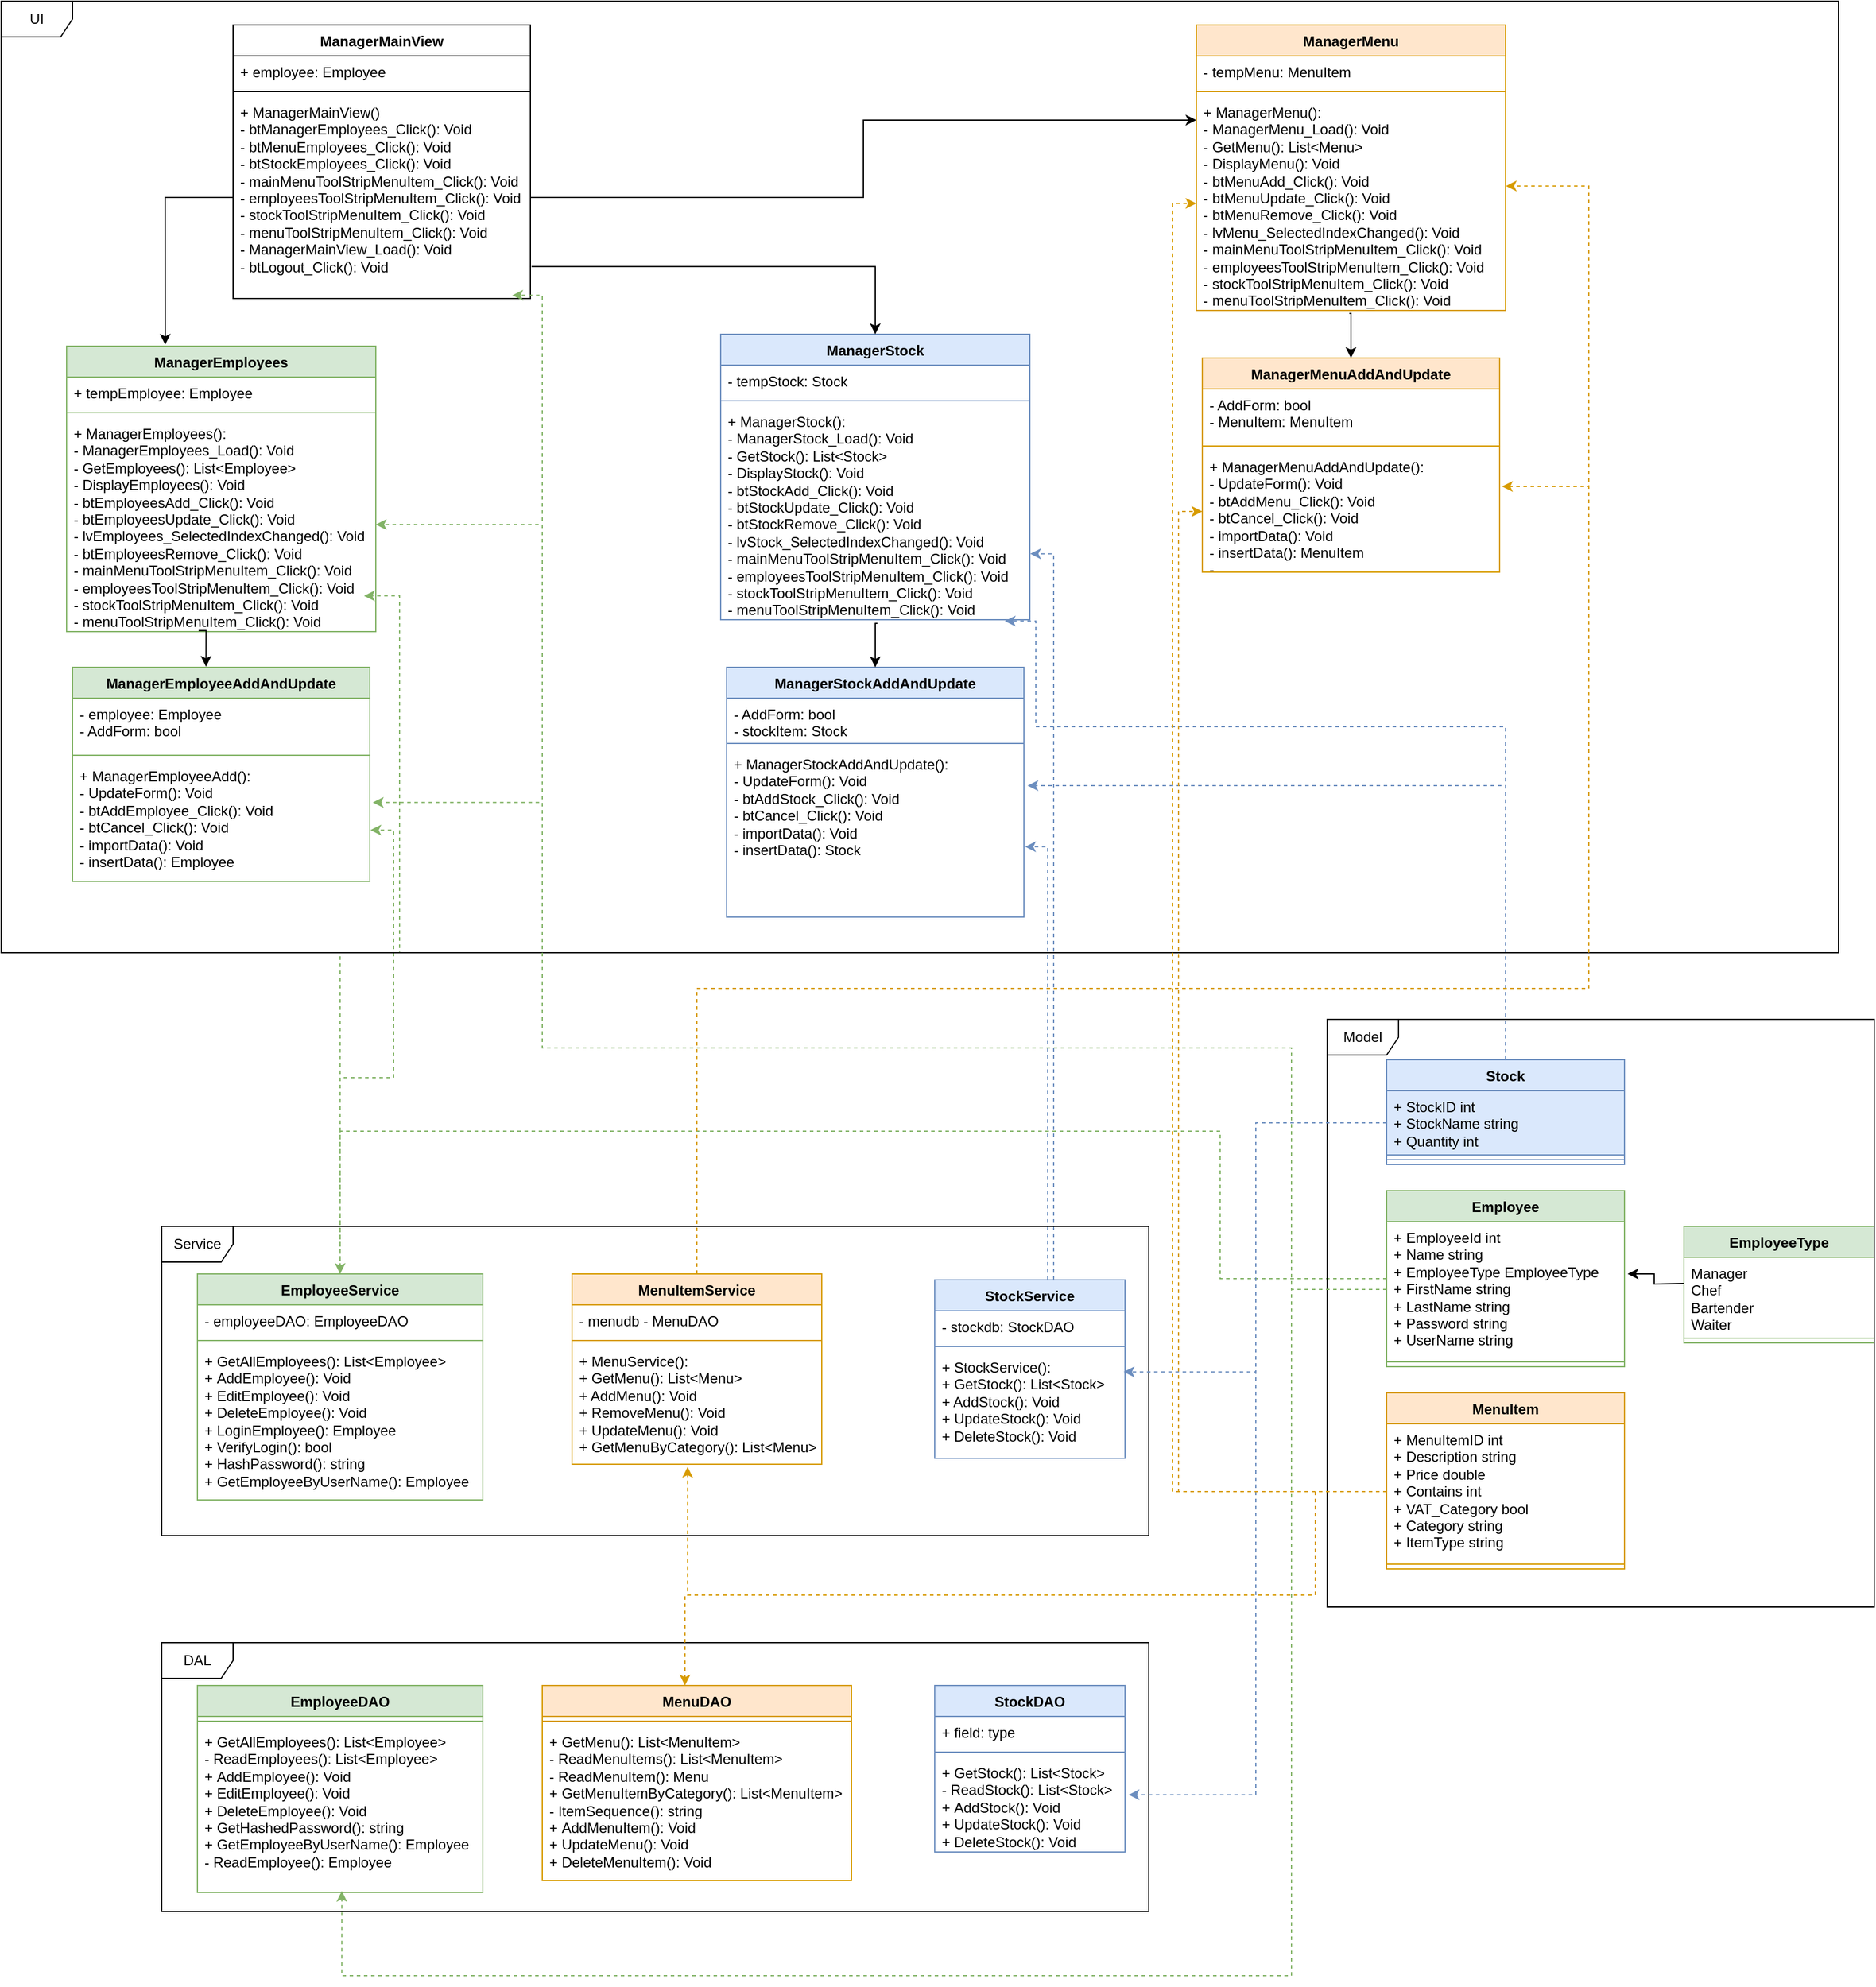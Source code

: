 <mxfile version="21.3.7" type="github">
  <diagram id="C5RBs43oDa-KdzZeNtuy" name="Page-1">
    <mxGraphModel dx="2103" dy="1146" grid="1" gridSize="10" guides="1" tooltips="1" connect="1" arrows="1" fold="1" page="1" pageScale="1" pageWidth="1600" pageHeight="900" math="0" shadow="0">
      <root>
        <object label="" dwdwdw="" id="WIyWlLk6GJQsqaUBKTNV-0">
          <mxCell />
        </object>
        <mxCell id="WIyWlLk6GJQsqaUBKTNV-1" parent="WIyWlLk6GJQsqaUBKTNV-0" />
        <mxCell id="4XZCbeirlcauUQBpOgNi-90" style="edgeStyle=orthogonalEdgeStyle;rounded=0;orthogonalLoop=1;jettySize=auto;html=1;entryX=0.5;entryY=0;entryDx=0;entryDy=0;fillColor=#d5e8d4;strokeColor=#82b366;dashed=1;" edge="1" parent="WIyWlLk6GJQsqaUBKTNV-1" source="4XZCbeirlcauUQBpOgNi-0" target="4XZCbeirlcauUQBpOgNi-49">
          <mxGeometry relative="1" as="geometry">
            <Array as="points">
              <mxPoint x="1050" y="1084" />
              <mxPoint x="1050" y="960" />
              <mxPoint x="310" y="960" />
            </Array>
          </mxGeometry>
        </mxCell>
        <mxCell id="4XZCbeirlcauUQBpOgNi-0" value="Employee" style="swimlane;fontStyle=1;align=center;verticalAlign=top;childLayout=stackLayout;horizontal=1;startSize=26;horizontalStack=0;resizeParent=1;resizeParentMax=0;resizeLast=0;collapsible=1;marginBottom=0;whiteSpace=wrap;html=1;fillColor=#d5e8d4;strokeColor=#82b366;" vertex="1" parent="WIyWlLk6GJQsqaUBKTNV-1">
          <mxGeometry x="1190" y="1010" width="200" height="148" as="geometry" />
        </mxCell>
        <mxCell id="4XZCbeirlcauUQBpOgNi-1" value="+ EmployeeId int&lt;br&gt;+ Name string&amp;nbsp;&lt;br&gt;+ EmployeeType EmployeeType&lt;br&gt;+ FirstName string&lt;br&gt;+ LastName string&amp;nbsp;&lt;br&gt;+ Password string&amp;nbsp;&lt;br&gt;+ UserName string" style="text;strokeColor=none;fillColor=none;align=left;verticalAlign=top;spacingLeft=4;spacingRight=4;overflow=hidden;rotatable=0;points=[[0,0.5],[1,0.5]];portConstraint=eastwest;whiteSpace=wrap;html=1;" vertex="1" parent="4XZCbeirlcauUQBpOgNi-0">
          <mxGeometry y="26" width="200" height="114" as="geometry" />
        </mxCell>
        <mxCell id="4XZCbeirlcauUQBpOgNi-2" value="" style="line;strokeWidth=1;fillColor=none;align=left;verticalAlign=middle;spacingTop=-1;spacingLeft=3;spacingRight=3;rotatable=0;labelPosition=right;points=[];portConstraint=eastwest;strokeColor=inherit;" vertex="1" parent="4XZCbeirlcauUQBpOgNi-0">
          <mxGeometry y="140" width="200" height="8" as="geometry" />
        </mxCell>
        <mxCell id="4XZCbeirlcauUQBpOgNi-4" value="EmployeeType" style="swimlane;fontStyle=1;align=center;verticalAlign=top;childLayout=stackLayout;horizontal=1;startSize=26;horizontalStack=0;resizeParent=1;resizeParentMax=0;resizeLast=0;collapsible=1;marginBottom=0;whiteSpace=wrap;html=1;fillColor=#d5e8d4;strokeColor=#82b366;" vertex="1" parent="WIyWlLk6GJQsqaUBKTNV-1">
          <mxGeometry x="1440" y="1040" width="160" height="98" as="geometry" />
        </mxCell>
        <mxCell id="4XZCbeirlcauUQBpOgNi-5" value="Manager&lt;br&gt;Chef&lt;br&gt;Bartender&lt;br&gt;Waiter" style="text;strokeColor=none;fillColor=none;align=left;verticalAlign=top;spacingLeft=4;spacingRight=4;overflow=hidden;rotatable=0;points=[[0,0.5],[1,0.5]];portConstraint=eastwest;whiteSpace=wrap;html=1;" vertex="1" parent="4XZCbeirlcauUQBpOgNi-4">
          <mxGeometry y="26" width="160" height="64" as="geometry" />
        </mxCell>
        <mxCell id="4XZCbeirlcauUQBpOgNi-6" value="" style="line;strokeWidth=1;fillColor=none;align=left;verticalAlign=middle;spacingTop=-1;spacingLeft=3;spacingRight=3;rotatable=0;labelPosition=right;points=[];portConstraint=eastwest;strokeColor=inherit;" vertex="1" parent="4XZCbeirlcauUQBpOgNi-4">
          <mxGeometry y="90" width="160" height="8" as="geometry" />
        </mxCell>
        <mxCell id="4XZCbeirlcauUQBpOgNi-8" style="edgeStyle=orthogonalEdgeStyle;rounded=0;orthogonalLoop=1;jettySize=auto;html=1;exitX=0;exitY=0.5;exitDx=0;exitDy=0;entryX=1.013;entryY=0.386;entryDx=0;entryDy=0;entryPerimeter=0;" edge="1" parent="WIyWlLk6GJQsqaUBKTNV-1" target="4XZCbeirlcauUQBpOgNi-1">
          <mxGeometry relative="1" as="geometry">
            <mxPoint x="1440" y="1088" as="sourcePoint" />
          </mxGeometry>
        </mxCell>
        <mxCell id="4XZCbeirlcauUQBpOgNi-13" value="MenuItem" style="swimlane;fontStyle=1;align=center;verticalAlign=top;childLayout=stackLayout;horizontal=1;startSize=26;horizontalStack=0;resizeParent=1;resizeParentMax=0;resizeLast=0;collapsible=1;marginBottom=0;whiteSpace=wrap;html=1;fillColor=#ffe6cc;strokeColor=#d79b00;" vertex="1" parent="WIyWlLk6GJQsqaUBKTNV-1">
          <mxGeometry x="1190" y="1180" width="200" height="148" as="geometry" />
        </mxCell>
        <mxCell id="4XZCbeirlcauUQBpOgNi-14" value="+ MenuItemID int&lt;br&gt;+ Description string&amp;nbsp;&lt;br&gt;+ Price double&lt;br&gt;+ Contains int&amp;nbsp;&lt;br&gt;+ VAT_Category bool&lt;br&gt;+ Category string&amp;nbsp;&lt;br&gt;+ ItemType string" style="text;strokeColor=none;fillColor=none;align=left;verticalAlign=top;spacingLeft=4;spacingRight=4;overflow=hidden;rotatable=0;points=[[0,0.5],[1,0.5]];portConstraint=eastwest;whiteSpace=wrap;html=1;" vertex="1" parent="4XZCbeirlcauUQBpOgNi-13">
          <mxGeometry y="26" width="200" height="114" as="geometry" />
        </mxCell>
        <mxCell id="4XZCbeirlcauUQBpOgNi-15" value="" style="line;strokeWidth=1;fillColor=none;align=left;verticalAlign=middle;spacingTop=-1;spacingLeft=3;spacingRight=3;rotatable=0;labelPosition=right;points=[];portConstraint=eastwest;strokeColor=inherit;" vertex="1" parent="4XZCbeirlcauUQBpOgNi-13">
          <mxGeometry y="140" width="200" height="8" as="geometry" />
        </mxCell>
        <mxCell id="4XZCbeirlcauUQBpOgNi-100" style="edgeStyle=orthogonalEdgeStyle;rounded=0;orthogonalLoop=1;jettySize=auto;html=1;entryX=1.012;entryY=0.222;entryDx=0;entryDy=0;entryPerimeter=0;dashed=1;fillColor=#dae8fc;strokeColor=#6c8ebf;" edge="1" parent="WIyWlLk6GJQsqaUBKTNV-1" source="4XZCbeirlcauUQBpOgNi-17" target="4XZCbeirlcauUQBpOgNi-48">
          <mxGeometry relative="1" as="geometry" />
        </mxCell>
        <mxCell id="4XZCbeirlcauUQBpOgNi-101" style="edgeStyle=orthogonalEdgeStyle;rounded=0;orthogonalLoop=1;jettySize=auto;html=1;exitX=0.5;exitY=0;exitDx=0;exitDy=0;entryX=0.919;entryY=1.006;entryDx=0;entryDy=0;entryPerimeter=0;dashed=1;fillColor=#dae8fc;strokeColor=#6c8ebf;" edge="1" parent="WIyWlLk6GJQsqaUBKTNV-1" source="4XZCbeirlcauUQBpOgNi-17" target="4XZCbeirlcauUQBpOgNi-44">
          <mxGeometry relative="1" as="geometry">
            <Array as="points">
              <mxPoint x="1290" y="620" />
              <mxPoint x="895" y="620" />
              <mxPoint x="895" y="531" />
            </Array>
          </mxGeometry>
        </mxCell>
        <mxCell id="4XZCbeirlcauUQBpOgNi-17" value="Stock" style="swimlane;fontStyle=1;align=center;verticalAlign=top;childLayout=stackLayout;horizontal=1;startSize=26;horizontalStack=0;resizeParent=1;resizeParentMax=0;resizeLast=0;collapsible=1;marginBottom=0;whiteSpace=wrap;html=1;fillColor=#dae8fc;strokeColor=#6c8ebf;" vertex="1" parent="WIyWlLk6GJQsqaUBKTNV-1">
          <mxGeometry x="1190" y="900" width="200" height="88" as="geometry" />
        </mxCell>
        <mxCell id="4XZCbeirlcauUQBpOgNi-18" value="+ StockID int&lt;br&gt;+ StockName string&amp;nbsp;&lt;br&gt;+ Quantity int" style="text;strokeColor=#6c8ebf;fillColor=#dae8fc;align=left;verticalAlign=top;spacingLeft=4;spacingRight=4;overflow=hidden;rotatable=0;points=[[0,0.5],[1,0.5]];portConstraint=eastwest;whiteSpace=wrap;html=1;" vertex="1" parent="4XZCbeirlcauUQBpOgNi-17">
          <mxGeometry y="26" width="200" height="54" as="geometry" />
        </mxCell>
        <mxCell id="4XZCbeirlcauUQBpOgNi-19" value="" style="line;strokeWidth=1;fillColor=none;align=left;verticalAlign=middle;spacingTop=-1;spacingLeft=3;spacingRight=3;rotatable=0;labelPosition=right;points=[];portConstraint=eastwest;strokeColor=inherit;" vertex="1" parent="4XZCbeirlcauUQBpOgNi-17">
          <mxGeometry y="80" width="200" height="8" as="geometry" />
        </mxCell>
        <mxCell id="4XZCbeirlcauUQBpOgNi-94" style="edgeStyle=orthogonalEdgeStyle;rounded=0;orthogonalLoop=1;jettySize=auto;html=1;entryX=0.319;entryY=-0.005;entryDx=0;entryDy=0;entryPerimeter=0;exitX=0;exitY=0.5;exitDx=0;exitDy=0;" edge="1" parent="WIyWlLk6GJQsqaUBKTNV-1" source="4XZCbeirlcauUQBpOgNi-24" target="4XZCbeirlcauUQBpOgNi-25">
          <mxGeometry relative="1" as="geometry" />
        </mxCell>
        <mxCell id="4XZCbeirlcauUQBpOgNi-21" value="ManagerMainView" style="swimlane;fontStyle=1;align=center;verticalAlign=top;childLayout=stackLayout;horizontal=1;startSize=26;horizontalStack=0;resizeParent=1;resizeParentMax=0;resizeLast=0;collapsible=1;marginBottom=0;whiteSpace=wrap;html=1;" vertex="1" parent="WIyWlLk6GJQsqaUBKTNV-1">
          <mxGeometry x="220" y="30" width="250" height="230" as="geometry" />
        </mxCell>
        <mxCell id="4XZCbeirlcauUQBpOgNi-22" value="+ employee: Employee" style="text;strokeColor=none;fillColor=none;align=left;verticalAlign=top;spacingLeft=4;spacingRight=4;overflow=hidden;rotatable=0;points=[[0,0.5],[1,0.5]];portConstraint=eastwest;whiteSpace=wrap;html=1;" vertex="1" parent="4XZCbeirlcauUQBpOgNi-21">
          <mxGeometry y="26" width="250" height="26" as="geometry" />
        </mxCell>
        <mxCell id="4XZCbeirlcauUQBpOgNi-23" value="" style="line;strokeWidth=1;fillColor=none;align=left;verticalAlign=middle;spacingTop=-1;spacingLeft=3;spacingRight=3;rotatable=0;labelPosition=right;points=[];portConstraint=eastwest;strokeColor=inherit;" vertex="1" parent="4XZCbeirlcauUQBpOgNi-21">
          <mxGeometry y="52" width="250" height="8" as="geometry" />
        </mxCell>
        <mxCell id="4XZCbeirlcauUQBpOgNi-24" value="+ ManagerMainView()&lt;br&gt;- btManagerEmployees_Click(): Void&lt;br&gt;-&amp;nbsp;btMenuEmployees_Click(): Void&lt;br&gt;-&amp;nbsp;btStockEmployees_Click(): Void&lt;br&gt;-&amp;nbsp;mainMenuToolStripMenuItem_Click(): Void&lt;br&gt;-&amp;nbsp;employeesToolStripMenuItem_Click(): Void&lt;br&gt;-&amp;nbsp;stockToolStripMenuItem_Click(): Void&lt;br&gt;-&amp;nbsp;menuToolStripMenuItem_Click(): Void&lt;br&gt;-&amp;nbsp;ManagerMainView_Load(): Void&lt;br&gt;-&amp;nbsp;btLogout_Click(): Void" style="text;strokeColor=none;fillColor=none;align=left;verticalAlign=top;spacingLeft=4;spacingRight=4;overflow=hidden;rotatable=0;points=[[0,0.5],[1,0.5]];portConstraint=eastwest;whiteSpace=wrap;html=1;" vertex="1" parent="4XZCbeirlcauUQBpOgNi-21">
          <mxGeometry y="60" width="250" height="170" as="geometry" />
        </mxCell>
        <mxCell id="4XZCbeirlcauUQBpOgNi-25" value="ManagerEmployees" style="swimlane;fontStyle=1;align=center;verticalAlign=top;childLayout=stackLayout;horizontal=1;startSize=26;horizontalStack=0;resizeParent=1;resizeParentMax=0;resizeLast=0;collapsible=1;marginBottom=0;whiteSpace=wrap;html=1;fillColor=#d5e8d4;strokeColor=#82b366;" vertex="1" parent="WIyWlLk6GJQsqaUBKTNV-1">
          <mxGeometry x="80" y="300" width="260" height="240" as="geometry" />
        </mxCell>
        <mxCell id="4XZCbeirlcauUQBpOgNi-26" value="+ tempEmployee: Employee" style="text;strokeColor=none;fillColor=none;align=left;verticalAlign=top;spacingLeft=4;spacingRight=4;overflow=hidden;rotatable=0;points=[[0,0.5],[1,0.5]];portConstraint=eastwest;whiteSpace=wrap;html=1;" vertex="1" parent="4XZCbeirlcauUQBpOgNi-25">
          <mxGeometry y="26" width="260" height="26" as="geometry" />
        </mxCell>
        <mxCell id="4XZCbeirlcauUQBpOgNi-27" value="" style="line;strokeWidth=1;fillColor=none;align=left;verticalAlign=middle;spacingTop=-1;spacingLeft=3;spacingRight=3;rotatable=0;labelPosition=right;points=[];portConstraint=eastwest;strokeColor=inherit;" vertex="1" parent="4XZCbeirlcauUQBpOgNi-25">
          <mxGeometry y="52" width="260" height="8" as="geometry" />
        </mxCell>
        <mxCell id="4XZCbeirlcauUQBpOgNi-28" value="+ ManagerEmployees():&lt;br&gt;-&amp;nbsp;ManagerEmployees_Load(): Void&lt;br&gt;-&amp;nbsp;GetEmployees(): List&amp;lt;Employee&amp;gt;&lt;br&gt;-&amp;nbsp;DisplayEmployees(): Void&lt;br&gt;-&amp;nbsp;btEmployeesAdd_Click(): Void&lt;br&gt;-&amp;nbsp;btEmployeesUpdate_Click(): Void&lt;br&gt;-&amp;nbsp;lvEmployees_SelectedIndexChanged(): Void&lt;br&gt;-&amp;nbsp;btEmployeesRemove_Click(): Void&lt;br&gt;-&amp;nbsp;mainMenuToolStripMenuItem_Click(): Void&lt;br&gt;-&amp;nbsp;employeesToolStripMenuItem_Click(): Void&lt;br&gt;-&amp;nbsp;stockToolStripMenuItem_Click(): Void&lt;br&gt;-&amp;nbsp;menuToolStripMenuItem_Click(): Void" style="text;strokeColor=none;fillColor=none;align=left;verticalAlign=top;spacingLeft=4;spacingRight=4;overflow=hidden;rotatable=0;points=[[0,0.5],[1,0.5]];portConstraint=eastwest;whiteSpace=wrap;html=1;" vertex="1" parent="4XZCbeirlcauUQBpOgNi-25">
          <mxGeometry y="60" width="260" height="180" as="geometry" />
        </mxCell>
        <mxCell id="4XZCbeirlcauUQBpOgNi-29" value="ManagerEmployeeAddAndUpdate" style="swimlane;fontStyle=1;align=center;verticalAlign=top;childLayout=stackLayout;horizontal=1;startSize=26;horizontalStack=0;resizeParent=1;resizeParentMax=0;resizeLast=0;collapsible=1;marginBottom=0;whiteSpace=wrap;html=1;fillColor=#d5e8d4;strokeColor=#82b366;" vertex="1" parent="WIyWlLk6GJQsqaUBKTNV-1">
          <mxGeometry x="85" y="570" width="250" height="180" as="geometry" />
        </mxCell>
        <mxCell id="4XZCbeirlcauUQBpOgNi-30" value="- employee: Employee&lt;br&gt;- AddForm: bool" style="text;strokeColor=none;fillColor=none;align=left;verticalAlign=top;spacingLeft=4;spacingRight=4;overflow=hidden;rotatable=0;points=[[0,0.5],[1,0.5]];portConstraint=eastwest;whiteSpace=wrap;html=1;" vertex="1" parent="4XZCbeirlcauUQBpOgNi-29">
          <mxGeometry y="26" width="250" height="44" as="geometry" />
        </mxCell>
        <mxCell id="4XZCbeirlcauUQBpOgNi-31" value="" style="line;strokeWidth=1;fillColor=none;align=left;verticalAlign=middle;spacingTop=-1;spacingLeft=3;spacingRight=3;rotatable=0;labelPosition=right;points=[];portConstraint=eastwest;strokeColor=inherit;" vertex="1" parent="4XZCbeirlcauUQBpOgNi-29">
          <mxGeometry y="70" width="250" height="8" as="geometry" />
        </mxCell>
        <mxCell id="4XZCbeirlcauUQBpOgNi-32" value="+&amp;nbsp;ManagerEmployeeAdd():&lt;br&gt;-&amp;nbsp;UpdateForm(): Void&lt;br&gt;-&amp;nbsp;btAddEmployee_Click(): Void&lt;br&gt;-&amp;nbsp;btCancel_Click(): Void&lt;br&gt;-&amp;nbsp;importData(): Void&lt;br&gt;-&amp;nbsp;insertData(): Employee&lt;br&gt;" style="text;strokeColor=none;fillColor=none;align=left;verticalAlign=top;spacingLeft=4;spacingRight=4;overflow=hidden;rotatable=0;points=[[0,0.5],[1,0.5]];portConstraint=eastwest;whiteSpace=wrap;html=1;" vertex="1" parent="4XZCbeirlcauUQBpOgNi-29">
          <mxGeometry y="78" width="250" height="102" as="geometry" />
        </mxCell>
        <mxCell id="4XZCbeirlcauUQBpOgNi-33" value="ManagerMenu" style="swimlane;fontStyle=1;align=center;verticalAlign=top;childLayout=stackLayout;horizontal=1;startSize=26;horizontalStack=0;resizeParent=1;resizeParentMax=0;resizeLast=0;collapsible=1;marginBottom=0;whiteSpace=wrap;html=1;fillColor=#ffe6cc;strokeColor=#d79b00;" vertex="1" parent="WIyWlLk6GJQsqaUBKTNV-1">
          <mxGeometry x="1030" y="30" width="260" height="240" as="geometry" />
        </mxCell>
        <mxCell id="4XZCbeirlcauUQBpOgNi-34" value="- tempMenu: MenuItem" style="text;strokeColor=none;fillColor=none;align=left;verticalAlign=top;spacingLeft=4;spacingRight=4;overflow=hidden;rotatable=0;points=[[0,0.5],[1,0.5]];portConstraint=eastwest;whiteSpace=wrap;html=1;" vertex="1" parent="4XZCbeirlcauUQBpOgNi-33">
          <mxGeometry y="26" width="260" height="26" as="geometry" />
        </mxCell>
        <mxCell id="4XZCbeirlcauUQBpOgNi-35" value="" style="line;strokeWidth=1;fillColor=none;align=left;verticalAlign=middle;spacingTop=-1;spacingLeft=3;spacingRight=3;rotatable=0;labelPosition=right;points=[];portConstraint=eastwest;strokeColor=inherit;" vertex="1" parent="4XZCbeirlcauUQBpOgNi-33">
          <mxGeometry y="52" width="260" height="8" as="geometry" />
        </mxCell>
        <mxCell id="4XZCbeirlcauUQBpOgNi-36" value="+&amp;nbsp;ManagerMenu():&amp;nbsp;&lt;br&gt;-&amp;nbsp;ManagerMenu_Load(): Void&lt;br&gt;-&amp;nbsp;GetMenu(): List&amp;lt;Menu&amp;gt;&lt;br&gt;-&amp;nbsp;DisplayMenu(): Void&lt;br&gt;-&amp;nbsp;btMenuAdd_Click(): Void&lt;br&gt;-&amp;nbsp;btMenuUpdate_Click(): Void&lt;br&gt;-&amp;nbsp;btMenuRemove_Click(): Void&lt;br&gt;-&amp;nbsp;lvMenu_SelectedIndexChanged(): Void&lt;br&gt;-&amp;nbsp;mainMenuToolStripMenuItem_Click(): Void&lt;br&gt;-&amp;nbsp;employeesToolStripMenuItem_Click(): Void&lt;br&gt;-&amp;nbsp;stockToolStripMenuItem_Click(): Void&lt;br&gt;-&amp;nbsp;menuToolStripMenuItem_Click(): Void&lt;br&gt;" style="text;strokeColor=none;fillColor=none;align=left;verticalAlign=top;spacingLeft=4;spacingRight=4;overflow=hidden;rotatable=0;points=[[0,0.5],[1,0.5]];portConstraint=eastwest;whiteSpace=wrap;html=1;" vertex="1" parent="4XZCbeirlcauUQBpOgNi-33">
          <mxGeometry y="60" width="260" height="180" as="geometry" />
        </mxCell>
        <mxCell id="4XZCbeirlcauUQBpOgNi-37" value="ManagerMenuAddAndUpdate" style="swimlane;fontStyle=1;align=center;verticalAlign=top;childLayout=stackLayout;horizontal=1;startSize=26;horizontalStack=0;resizeParent=1;resizeParentMax=0;resizeLast=0;collapsible=1;marginBottom=0;whiteSpace=wrap;html=1;fillColor=#ffe6cc;strokeColor=#d79b00;" vertex="1" parent="WIyWlLk6GJQsqaUBKTNV-1">
          <mxGeometry x="1035" y="310" width="250" height="180" as="geometry" />
        </mxCell>
        <mxCell id="4XZCbeirlcauUQBpOgNi-38" value="- AddForm: bool&lt;br&gt;- MenuItem: MenuItem" style="text;strokeColor=none;fillColor=none;align=left;verticalAlign=top;spacingLeft=4;spacingRight=4;overflow=hidden;rotatable=0;points=[[0,0.5],[1,0.5]];portConstraint=eastwest;whiteSpace=wrap;html=1;" vertex="1" parent="4XZCbeirlcauUQBpOgNi-37">
          <mxGeometry y="26" width="250" height="44" as="geometry" />
        </mxCell>
        <mxCell id="4XZCbeirlcauUQBpOgNi-39" value="" style="line;strokeWidth=1;fillColor=none;align=left;verticalAlign=middle;spacingTop=-1;spacingLeft=3;spacingRight=3;rotatable=0;labelPosition=right;points=[];portConstraint=eastwest;strokeColor=inherit;" vertex="1" parent="4XZCbeirlcauUQBpOgNi-37">
          <mxGeometry y="70" width="250" height="8" as="geometry" />
        </mxCell>
        <mxCell id="4XZCbeirlcauUQBpOgNi-40" value="+&amp;nbsp;ManagerMenuAddAndUpdate():&lt;br&gt;-&amp;nbsp;UpdateForm(): Void&lt;br&gt;-&amp;nbsp;btAddMenu_Click(): Void&lt;br&gt;- btCancel_Click(): Void&amp;nbsp;&lt;br&gt;-&amp;nbsp;importData(): Void&lt;br&gt;-&amp;nbsp;insertData(): MenuItem&lt;br&gt;-" style="text;strokeColor=none;fillColor=none;align=left;verticalAlign=top;spacingLeft=4;spacingRight=4;overflow=hidden;rotatable=0;points=[[0,0.5],[1,0.5]];portConstraint=eastwest;whiteSpace=wrap;html=1;" vertex="1" parent="4XZCbeirlcauUQBpOgNi-37">
          <mxGeometry y="78" width="250" height="102" as="geometry" />
        </mxCell>
        <mxCell id="4XZCbeirlcauUQBpOgNi-41" value="ManagerStock" style="swimlane;fontStyle=1;align=center;verticalAlign=top;childLayout=stackLayout;horizontal=1;startSize=26;horizontalStack=0;resizeParent=1;resizeParentMax=0;resizeLast=0;collapsible=1;marginBottom=0;whiteSpace=wrap;html=1;fillColor=#dae8fc;strokeColor=#6c8ebf;" vertex="1" parent="WIyWlLk6GJQsqaUBKTNV-1">
          <mxGeometry x="630" y="290" width="260" height="240" as="geometry" />
        </mxCell>
        <mxCell id="4XZCbeirlcauUQBpOgNi-42" value="- tempStock: Stock" style="text;strokeColor=none;fillColor=none;align=left;verticalAlign=top;spacingLeft=4;spacingRight=4;overflow=hidden;rotatable=0;points=[[0,0.5],[1,0.5]];portConstraint=eastwest;whiteSpace=wrap;html=1;" vertex="1" parent="4XZCbeirlcauUQBpOgNi-41">
          <mxGeometry y="26" width="260" height="26" as="geometry" />
        </mxCell>
        <mxCell id="4XZCbeirlcauUQBpOgNi-43" value="" style="line;strokeWidth=1;fillColor=none;align=left;verticalAlign=middle;spacingTop=-1;spacingLeft=3;spacingRight=3;rotatable=0;labelPosition=right;points=[];portConstraint=eastwest;strokeColor=inherit;" vertex="1" parent="4XZCbeirlcauUQBpOgNi-41">
          <mxGeometry y="52" width="260" height="8" as="geometry" />
        </mxCell>
        <mxCell id="4XZCbeirlcauUQBpOgNi-44" value="+&amp;nbsp;ManagerStock():&lt;br&gt;-&amp;nbsp;ManagerStock_Load(): Void&lt;br&gt;-&amp;nbsp;GetStock(): List&amp;lt;Stock&amp;gt;&lt;br&gt;-&amp;nbsp;DisplayStock(): Void&lt;br&gt;-&amp;nbsp;btStockAdd_Click(): Void&lt;br&gt;-&amp;nbsp;btStockUpdate_Click(): Void&lt;br&gt;-&amp;nbsp;btStockRemove_Click(): Void&lt;br&gt;-&amp;nbsp;lvStock_SelectedIndexChanged(): Void&lt;br&gt;-&amp;nbsp;mainMenuToolStripMenuItem_Click(): Void&lt;br&gt;-&amp;nbsp;employeesToolStripMenuItem_Click(): Void&lt;br&gt;-&amp;nbsp;stockToolStripMenuItem_Click(): Void&lt;br&gt;-&amp;nbsp;menuToolStripMenuItem_Click(): Void" style="text;strokeColor=none;fillColor=none;align=left;verticalAlign=top;spacingLeft=4;spacingRight=4;overflow=hidden;rotatable=0;points=[[0,0.5],[1,0.5]];portConstraint=eastwest;whiteSpace=wrap;html=1;" vertex="1" parent="4XZCbeirlcauUQBpOgNi-41">
          <mxGeometry y="60" width="260" height="180" as="geometry" />
        </mxCell>
        <mxCell id="4XZCbeirlcauUQBpOgNi-45" value="ManagerStockAddAndUpdate" style="swimlane;fontStyle=1;align=center;verticalAlign=top;childLayout=stackLayout;horizontal=1;startSize=26;horizontalStack=0;resizeParent=1;resizeParentMax=0;resizeLast=0;collapsible=1;marginBottom=0;whiteSpace=wrap;html=1;fillColor=#dae8fc;strokeColor=#6c8ebf;" vertex="1" parent="WIyWlLk6GJQsqaUBKTNV-1">
          <mxGeometry x="635" y="570" width="250" height="210" as="geometry" />
        </mxCell>
        <mxCell id="4XZCbeirlcauUQBpOgNi-46" value="- AddForm: bool&lt;br&gt;- stockItem: Stock" style="text;strokeColor=none;fillColor=none;align=left;verticalAlign=top;spacingLeft=4;spacingRight=4;overflow=hidden;rotatable=0;points=[[0,0.5],[1,0.5]];portConstraint=eastwest;whiteSpace=wrap;html=1;" vertex="1" parent="4XZCbeirlcauUQBpOgNi-45">
          <mxGeometry y="26" width="250" height="34" as="geometry" />
        </mxCell>
        <mxCell id="4XZCbeirlcauUQBpOgNi-47" value="" style="line;strokeWidth=1;fillColor=none;align=left;verticalAlign=middle;spacingTop=-1;spacingLeft=3;spacingRight=3;rotatable=0;labelPosition=right;points=[];portConstraint=eastwest;strokeColor=inherit;" vertex="1" parent="4XZCbeirlcauUQBpOgNi-45">
          <mxGeometry y="60" width="250" height="8" as="geometry" />
        </mxCell>
        <mxCell id="4XZCbeirlcauUQBpOgNi-48" value="+ ManagerStockAddAndUpdate():&lt;br&gt;-&amp;nbsp;UpdateForm(): Void&lt;br&gt;-&amp;nbsp;btAddStock_Click(): Void&lt;br&gt;-&amp;nbsp;btCancel_Click(): Void&lt;br&gt;-&amp;nbsp;importData(): Void&lt;br&gt;-&amp;nbsp;insertData(): Stock" style="text;strokeColor=none;fillColor=none;align=left;verticalAlign=top;spacingLeft=4;spacingRight=4;overflow=hidden;rotatable=0;points=[[0,0.5],[1,0.5]];portConstraint=eastwest;whiteSpace=wrap;html=1;" vertex="1" parent="4XZCbeirlcauUQBpOgNi-45">
          <mxGeometry y="68" width="250" height="142" as="geometry" />
        </mxCell>
        <mxCell id="4XZCbeirlcauUQBpOgNi-108" style="edgeStyle=orthogonalEdgeStyle;rounded=0;orthogonalLoop=1;jettySize=auto;html=1;entryX=1.002;entryY=0.577;entryDx=0;entryDy=0;entryPerimeter=0;dashed=1;fillColor=#d5e8d4;strokeColor=#82b366;" edge="1" parent="WIyWlLk6GJQsqaUBKTNV-1" source="4XZCbeirlcauUQBpOgNi-49" target="4XZCbeirlcauUQBpOgNi-32">
          <mxGeometry relative="1" as="geometry" />
        </mxCell>
        <mxCell id="4XZCbeirlcauUQBpOgNi-109" style="edgeStyle=orthogonalEdgeStyle;rounded=0;orthogonalLoop=1;jettySize=auto;html=1;entryX=0.962;entryY=0.833;entryDx=0;entryDy=0;entryPerimeter=0;dashed=1;fillColor=#d5e8d4;strokeColor=#82b366;" edge="1" parent="WIyWlLk6GJQsqaUBKTNV-1" source="4XZCbeirlcauUQBpOgNi-49" target="4XZCbeirlcauUQBpOgNi-28">
          <mxGeometry relative="1" as="geometry" />
        </mxCell>
        <mxCell id="4XZCbeirlcauUQBpOgNi-49" value="EmployeeService" style="swimlane;fontStyle=1;align=center;verticalAlign=top;childLayout=stackLayout;horizontal=1;startSize=26;horizontalStack=0;resizeParent=1;resizeParentMax=0;resizeLast=0;collapsible=1;marginBottom=0;whiteSpace=wrap;html=1;fillColor=#d5e8d4;strokeColor=#82b366;" vertex="1" parent="WIyWlLk6GJQsqaUBKTNV-1">
          <mxGeometry x="190" y="1080" width="240" height="190" as="geometry" />
        </mxCell>
        <mxCell id="4XZCbeirlcauUQBpOgNi-50" value="- employeeDAO: EmployeeDAO" style="text;strokeColor=none;fillColor=none;align=left;verticalAlign=top;spacingLeft=4;spacingRight=4;overflow=hidden;rotatable=0;points=[[0,0.5],[1,0.5]];portConstraint=eastwest;whiteSpace=wrap;html=1;" vertex="1" parent="4XZCbeirlcauUQBpOgNi-49">
          <mxGeometry y="26" width="240" height="26" as="geometry" />
        </mxCell>
        <mxCell id="4XZCbeirlcauUQBpOgNi-51" value="" style="line;strokeWidth=1;fillColor=none;align=left;verticalAlign=middle;spacingTop=-1;spacingLeft=3;spacingRight=3;rotatable=0;labelPosition=right;points=[];portConstraint=eastwest;strokeColor=inherit;" vertex="1" parent="4XZCbeirlcauUQBpOgNi-49">
          <mxGeometry y="52" width="240" height="8" as="geometry" />
        </mxCell>
        <mxCell id="4XZCbeirlcauUQBpOgNi-52" value="+&amp;nbsp;GetAllEmployees(): List&amp;lt;Employee&amp;gt;&lt;br&gt;+&amp;nbsp;AddEmployee(): Void&lt;br&gt;+&amp;nbsp;EditEmployee(): Void&lt;br&gt;+&amp;nbsp;DeleteEmployee(): Void&lt;br&gt;+&amp;nbsp;LoginEmployee(): Employee&lt;br&gt;+&amp;nbsp;VerifyLogin(): bool&lt;br&gt;+&amp;nbsp;HashPassword(): string&lt;br&gt;+&amp;nbsp;GetEmployeeByUserName(): Employee&lt;br&gt;&lt;br&gt;" style="text;strokeColor=none;fillColor=none;align=left;verticalAlign=top;spacingLeft=4;spacingRight=4;overflow=hidden;rotatable=0;points=[[0,0.5],[1,0.5]];portConstraint=eastwest;whiteSpace=wrap;html=1;" vertex="1" parent="4XZCbeirlcauUQBpOgNi-49">
          <mxGeometry y="60" width="240" height="130" as="geometry" />
        </mxCell>
        <mxCell id="4XZCbeirlcauUQBpOgNi-53" value="UI" style="shape=umlFrame;whiteSpace=wrap;html=1;pointerEvents=0;" vertex="1" parent="WIyWlLk6GJQsqaUBKTNV-1">
          <mxGeometry x="25" y="10" width="1545" height="800" as="geometry" />
        </mxCell>
        <mxCell id="4XZCbeirlcauUQBpOgNi-110" style="edgeStyle=orthogonalEdgeStyle;rounded=0;orthogonalLoop=1;jettySize=auto;html=1;entryX=1.008;entryY=0.294;entryDx=0;entryDy=0;entryPerimeter=0;dashed=1;fillColor=#ffe6cc;strokeColor=#d79b00;" edge="1" parent="WIyWlLk6GJQsqaUBKTNV-1" source="4XZCbeirlcauUQBpOgNi-54" target="4XZCbeirlcauUQBpOgNi-40">
          <mxGeometry relative="1" as="geometry">
            <Array as="points">
              <mxPoint x="610" y="840" />
              <mxPoint x="1360" y="840" />
              <mxPoint x="1360" y="418" />
            </Array>
          </mxGeometry>
        </mxCell>
        <mxCell id="4XZCbeirlcauUQBpOgNi-111" style="edgeStyle=orthogonalEdgeStyle;rounded=0;orthogonalLoop=1;jettySize=auto;html=1;entryX=1.001;entryY=0.419;entryDx=0;entryDy=0;entryPerimeter=0;dashed=1;fillColor=#ffe6cc;strokeColor=#d79b00;" edge="1" parent="WIyWlLk6GJQsqaUBKTNV-1" source="4XZCbeirlcauUQBpOgNi-54" target="4XZCbeirlcauUQBpOgNi-36">
          <mxGeometry relative="1" as="geometry">
            <Array as="points">
              <mxPoint x="610" y="840" />
              <mxPoint x="1360" y="840" />
              <mxPoint x="1360" y="165" />
            </Array>
          </mxGeometry>
        </mxCell>
        <mxCell id="4XZCbeirlcauUQBpOgNi-54" value="MenuItemService" style="swimlane;fontStyle=1;align=center;verticalAlign=top;childLayout=stackLayout;horizontal=1;startSize=26;horizontalStack=0;resizeParent=1;resizeParentMax=0;resizeLast=0;collapsible=1;marginBottom=0;whiteSpace=wrap;html=1;fillColor=#ffe6cc;strokeColor=#d79b00;" vertex="1" parent="WIyWlLk6GJQsqaUBKTNV-1">
          <mxGeometry x="505" y="1080" width="210" height="160" as="geometry" />
        </mxCell>
        <mxCell id="4XZCbeirlcauUQBpOgNi-55" value="- menudb - MenuDAO" style="text;strokeColor=none;fillColor=none;align=left;verticalAlign=top;spacingLeft=4;spacingRight=4;overflow=hidden;rotatable=0;points=[[0,0.5],[1,0.5]];portConstraint=eastwest;whiteSpace=wrap;html=1;" vertex="1" parent="4XZCbeirlcauUQBpOgNi-54">
          <mxGeometry y="26" width="210" height="26" as="geometry" />
        </mxCell>
        <mxCell id="4XZCbeirlcauUQBpOgNi-56" value="" style="line;strokeWidth=1;fillColor=none;align=left;verticalAlign=middle;spacingTop=-1;spacingLeft=3;spacingRight=3;rotatable=0;labelPosition=right;points=[];portConstraint=eastwest;strokeColor=inherit;" vertex="1" parent="4XZCbeirlcauUQBpOgNi-54">
          <mxGeometry y="52" width="210" height="8" as="geometry" />
        </mxCell>
        <mxCell id="4XZCbeirlcauUQBpOgNi-57" value="+&amp;nbsp;MenuService():&lt;br&gt;+ GetMenu(): List&amp;lt;Menu&amp;gt;&lt;br&gt;+ AddMenu(): Void&amp;nbsp;&lt;br&gt;+ RemoveMenu(): Void&lt;br&gt;+ UpdateMenu(): Void&amp;nbsp;&lt;br&gt;+&amp;nbsp;GetMenuByCategory(): List&amp;lt;Menu&amp;gt;" style="text;strokeColor=none;fillColor=none;align=left;verticalAlign=top;spacingLeft=4;spacingRight=4;overflow=hidden;rotatable=0;points=[[0,0.5],[1,0.5]];portConstraint=eastwest;whiteSpace=wrap;html=1;" vertex="1" parent="4XZCbeirlcauUQBpOgNi-54">
          <mxGeometry y="60" width="210" height="100" as="geometry" />
        </mxCell>
        <mxCell id="4XZCbeirlcauUQBpOgNi-112" style="edgeStyle=orthogonalEdgeStyle;rounded=0;orthogonalLoop=1;jettySize=auto;html=1;entryX=1.004;entryY=0.584;entryDx=0;entryDy=0;entryPerimeter=0;dashed=1;fillColor=#dae8fc;strokeColor=#6c8ebf;" edge="1" parent="WIyWlLk6GJQsqaUBKTNV-1" source="4XZCbeirlcauUQBpOgNi-62" target="4XZCbeirlcauUQBpOgNi-48">
          <mxGeometry relative="1" as="geometry">
            <Array as="points">
              <mxPoint x="905" y="721" />
            </Array>
          </mxGeometry>
        </mxCell>
        <mxCell id="4XZCbeirlcauUQBpOgNi-113" style="edgeStyle=orthogonalEdgeStyle;rounded=0;orthogonalLoop=1;jettySize=auto;html=1;entryX=1.001;entryY=0.692;entryDx=0;entryDy=0;entryPerimeter=0;dashed=1;fillColor=#dae8fc;strokeColor=#6c8ebf;" edge="1" parent="WIyWlLk6GJQsqaUBKTNV-1" source="4XZCbeirlcauUQBpOgNi-62" target="4XZCbeirlcauUQBpOgNi-44">
          <mxGeometry relative="1" as="geometry">
            <Array as="points">
              <mxPoint x="910" y="475" />
            </Array>
          </mxGeometry>
        </mxCell>
        <mxCell id="4XZCbeirlcauUQBpOgNi-62" value="StockService" style="swimlane;fontStyle=1;align=center;verticalAlign=top;childLayout=stackLayout;horizontal=1;startSize=26;horizontalStack=0;resizeParent=1;resizeParentMax=0;resizeLast=0;collapsible=1;marginBottom=0;whiteSpace=wrap;html=1;fillColor=#dae8fc;strokeColor=#6c8ebf;" vertex="1" parent="WIyWlLk6GJQsqaUBKTNV-1">
          <mxGeometry x="810" y="1085" width="160" height="150" as="geometry" />
        </mxCell>
        <mxCell id="4XZCbeirlcauUQBpOgNi-63" value="- stockdb: StockDAO" style="text;strokeColor=none;fillColor=none;align=left;verticalAlign=top;spacingLeft=4;spacingRight=4;overflow=hidden;rotatable=0;points=[[0,0.5],[1,0.5]];portConstraint=eastwest;whiteSpace=wrap;html=1;" vertex="1" parent="4XZCbeirlcauUQBpOgNi-62">
          <mxGeometry y="26" width="160" height="26" as="geometry" />
        </mxCell>
        <mxCell id="4XZCbeirlcauUQBpOgNi-64" value="" style="line;strokeWidth=1;fillColor=none;align=left;verticalAlign=middle;spacingTop=-1;spacingLeft=3;spacingRight=3;rotatable=0;labelPosition=right;points=[];portConstraint=eastwest;strokeColor=inherit;" vertex="1" parent="4XZCbeirlcauUQBpOgNi-62">
          <mxGeometry y="52" width="160" height="8" as="geometry" />
        </mxCell>
        <mxCell id="4XZCbeirlcauUQBpOgNi-65" value="+ StockService():&amp;nbsp;&lt;br&gt;+&amp;nbsp;GetStock(): List&amp;lt;Stock&amp;gt;&lt;br&gt;+ AddStock(): Void&lt;br&gt;+ UpdateStock(): Void&lt;br&gt;+ DeleteStock(): Void" style="text;strokeColor=none;fillColor=none;align=left;verticalAlign=top;spacingLeft=4;spacingRight=4;overflow=hidden;rotatable=0;points=[[0,0.5],[1,0.5]];portConstraint=eastwest;whiteSpace=wrap;html=1;" vertex="1" parent="4XZCbeirlcauUQBpOgNi-62">
          <mxGeometry y="60" width="160" height="90" as="geometry" />
        </mxCell>
        <mxCell id="4XZCbeirlcauUQBpOgNi-70" value="Service" style="shape=umlFrame;whiteSpace=wrap;html=1;pointerEvents=0;" vertex="1" parent="WIyWlLk6GJQsqaUBKTNV-1">
          <mxGeometry x="160" y="1040" width="830" height="260" as="geometry" />
        </mxCell>
        <mxCell id="4XZCbeirlcauUQBpOgNi-71" value="EmployeeDAO" style="swimlane;fontStyle=1;align=center;verticalAlign=top;childLayout=stackLayout;horizontal=1;startSize=26;horizontalStack=0;resizeParent=1;resizeParentMax=0;resizeLast=0;collapsible=1;marginBottom=0;whiteSpace=wrap;html=1;fillColor=#d5e8d4;strokeColor=#82b366;" vertex="1" parent="WIyWlLk6GJQsqaUBKTNV-1">
          <mxGeometry x="190" y="1426" width="240" height="174" as="geometry" />
        </mxCell>
        <mxCell id="4XZCbeirlcauUQBpOgNi-73" value="" style="line;strokeWidth=1;fillColor=none;align=left;verticalAlign=middle;spacingTop=-1;spacingLeft=3;spacingRight=3;rotatable=0;labelPosition=right;points=[];portConstraint=eastwest;strokeColor=inherit;" vertex="1" parent="4XZCbeirlcauUQBpOgNi-71">
          <mxGeometry y="26" width="240" height="8" as="geometry" />
        </mxCell>
        <mxCell id="4XZCbeirlcauUQBpOgNi-74" value="+&amp;nbsp;GetAllEmployees(): List&amp;lt;Employee&amp;gt;&lt;br&gt;-&amp;nbsp;ReadEmployees(): List&amp;lt;Employee&amp;gt;&lt;br&gt;+&amp;nbsp;AddEmployee(): Void&lt;br&gt;+&amp;nbsp;EditEmployee(): Void&lt;br&gt;+&amp;nbsp;DeleteEmployee(): Void&lt;br&gt;+&amp;nbsp;GetHashedPassword(): string&amp;nbsp;&lt;br&gt;+&amp;nbsp;GetEmployeeByUserName(): Employee&lt;br&gt;-&amp;nbsp;ReadEmployee(): Employee" style="text;strokeColor=none;fillColor=none;align=left;verticalAlign=top;spacingLeft=4;spacingRight=4;overflow=hidden;rotatable=0;points=[[0,0.5],[1,0.5]];portConstraint=eastwest;whiteSpace=wrap;html=1;" vertex="1" parent="4XZCbeirlcauUQBpOgNi-71">
          <mxGeometry y="34" width="240" height="140" as="geometry" />
        </mxCell>
        <mxCell id="4XZCbeirlcauUQBpOgNi-75" value="MenuDAO" style="swimlane;fontStyle=1;align=center;verticalAlign=top;childLayout=stackLayout;horizontal=1;startSize=26;horizontalStack=0;resizeParent=1;resizeParentMax=0;resizeLast=0;collapsible=1;marginBottom=0;whiteSpace=wrap;html=1;fillColor=#ffe6cc;strokeColor=#d79b00;" vertex="1" parent="WIyWlLk6GJQsqaUBKTNV-1">
          <mxGeometry x="480" y="1426" width="260" height="164" as="geometry" />
        </mxCell>
        <mxCell id="4XZCbeirlcauUQBpOgNi-77" value="" style="line;strokeWidth=1;fillColor=none;align=left;verticalAlign=middle;spacingTop=-1;spacingLeft=3;spacingRight=3;rotatable=0;labelPosition=right;points=[];portConstraint=eastwest;strokeColor=inherit;" vertex="1" parent="4XZCbeirlcauUQBpOgNi-75">
          <mxGeometry y="26" width="260" height="8" as="geometry" />
        </mxCell>
        <mxCell id="4XZCbeirlcauUQBpOgNi-78" value="+&amp;nbsp;GetMenu(): List&amp;lt;MenuItem&amp;gt;&lt;br&gt;-&amp;nbsp;ReadMenuItems(): List&amp;lt;MenuItem&amp;gt;&lt;br&gt;- ReadMenuItem(): Menu&lt;br&gt;+&amp;nbsp;GetMenuItemByCategory(): List&amp;lt;MenuItem&amp;gt;&lt;br&gt;-&amp;nbsp;ItemSequence(): string&amp;nbsp;&lt;br&gt;+&amp;nbsp;AddMenuItem(): Void&lt;br&gt;+&amp;nbsp;UpdateMenu(): Void&lt;br&gt;+&amp;nbsp;DeleteMenuItem(): Void&lt;br&gt;" style="text;strokeColor=none;fillColor=none;align=left;verticalAlign=top;spacingLeft=4;spacingRight=4;overflow=hidden;rotatable=0;points=[[0,0.5],[1,0.5]];portConstraint=eastwest;whiteSpace=wrap;html=1;" vertex="1" parent="4XZCbeirlcauUQBpOgNi-75">
          <mxGeometry y="34" width="260" height="130" as="geometry" />
        </mxCell>
        <mxCell id="4XZCbeirlcauUQBpOgNi-80" value="StockDAO" style="swimlane;fontStyle=1;align=center;verticalAlign=top;childLayout=stackLayout;horizontal=1;startSize=26;horizontalStack=0;resizeParent=1;resizeParentMax=0;resizeLast=0;collapsible=1;marginBottom=0;whiteSpace=wrap;html=1;fillColor=#dae8fc;strokeColor=#6c8ebf;" vertex="1" parent="WIyWlLk6GJQsqaUBKTNV-1">
          <mxGeometry x="810" y="1426" width="160" height="140" as="geometry" />
        </mxCell>
        <mxCell id="4XZCbeirlcauUQBpOgNi-81" value="+ field: type" style="text;strokeColor=none;fillColor=none;align=left;verticalAlign=top;spacingLeft=4;spacingRight=4;overflow=hidden;rotatable=0;points=[[0,0.5],[1,0.5]];portConstraint=eastwest;whiteSpace=wrap;html=1;" vertex="1" parent="4XZCbeirlcauUQBpOgNi-80">
          <mxGeometry y="26" width="160" height="26" as="geometry" />
        </mxCell>
        <mxCell id="4XZCbeirlcauUQBpOgNi-82" value="" style="line;strokeWidth=1;fillColor=none;align=left;verticalAlign=middle;spacingTop=-1;spacingLeft=3;spacingRight=3;rotatable=0;labelPosition=right;points=[];portConstraint=eastwest;strokeColor=inherit;" vertex="1" parent="4XZCbeirlcauUQBpOgNi-80">
          <mxGeometry y="52" width="160" height="8" as="geometry" />
        </mxCell>
        <mxCell id="4XZCbeirlcauUQBpOgNi-83" value="+&amp;nbsp;GetStock(): List&amp;lt;Stock&amp;gt;&lt;br&gt;-&amp;nbsp;ReadStock(): List&amp;lt;Stock&amp;gt;&lt;br&gt;+&amp;nbsp;AddStock(): Void&lt;br&gt;+&amp;nbsp;UpdateStock(): Void&lt;br&gt;+&amp;nbsp;DeleteStock(): Void&lt;br&gt;" style="text;strokeColor=none;fillColor=none;align=left;verticalAlign=top;spacingLeft=4;spacingRight=4;overflow=hidden;rotatable=0;points=[[0,0.5],[1,0.5]];portConstraint=eastwest;whiteSpace=wrap;html=1;" vertex="1" parent="4XZCbeirlcauUQBpOgNi-80">
          <mxGeometry y="60" width="160" height="80" as="geometry" />
        </mxCell>
        <mxCell id="4XZCbeirlcauUQBpOgNi-84" value="DAL" style="shape=umlFrame;whiteSpace=wrap;html=1;pointerEvents=0;" vertex="1" parent="WIyWlLk6GJQsqaUBKTNV-1">
          <mxGeometry x="160" y="1390" width="830" height="226" as="geometry" />
        </mxCell>
        <mxCell id="4XZCbeirlcauUQBpOgNi-86" value="Model" style="shape=umlFrame;whiteSpace=wrap;html=1;pointerEvents=0;" vertex="1" parent="WIyWlLk6GJQsqaUBKTNV-1">
          <mxGeometry x="1140" y="866" width="460" height="494" as="geometry" />
        </mxCell>
        <mxCell id="4XZCbeirlcauUQBpOgNi-87" style="edgeStyle=orthogonalEdgeStyle;rounded=0;orthogonalLoop=1;jettySize=auto;html=1;entryX=1.019;entryY=0.399;entryDx=0;entryDy=0;entryPerimeter=0;dashed=1;fillColor=#dae8fc;strokeColor=#6c8ebf;" edge="1" parent="WIyWlLk6GJQsqaUBKTNV-1" source="4XZCbeirlcauUQBpOgNi-18" target="4XZCbeirlcauUQBpOgNi-83">
          <mxGeometry relative="1" as="geometry" />
        </mxCell>
        <mxCell id="4XZCbeirlcauUQBpOgNi-88" style="edgeStyle=orthogonalEdgeStyle;rounded=0;orthogonalLoop=1;jettySize=auto;html=1;exitX=0;exitY=0.5;exitDx=0;exitDy=0;entryX=0.993;entryY=0.193;entryDx=0;entryDy=0;entryPerimeter=0;dashed=1;fillColor=#dae8fc;strokeColor=#6c8ebf;" edge="1" parent="WIyWlLk6GJQsqaUBKTNV-1" source="4XZCbeirlcauUQBpOgNi-18" target="4XZCbeirlcauUQBpOgNi-65">
          <mxGeometry relative="1" as="geometry" />
        </mxCell>
        <mxCell id="4XZCbeirlcauUQBpOgNi-91" style="edgeStyle=orthogonalEdgeStyle;rounded=0;orthogonalLoop=1;jettySize=auto;html=1;exitX=0;exitY=0.5;exitDx=0;exitDy=0;entryX=0.506;entryY=0.991;entryDx=0;entryDy=0;entryPerimeter=0;fillColor=#d5e8d4;strokeColor=#82b366;dashed=1;" edge="1" parent="WIyWlLk6GJQsqaUBKTNV-1" source="4XZCbeirlcauUQBpOgNi-1" target="4XZCbeirlcauUQBpOgNi-74">
          <mxGeometry relative="1" as="geometry">
            <Array as="points">
              <mxPoint x="1110" y="1093" />
              <mxPoint x="1110" y="1670" />
              <mxPoint x="311" y="1670" />
            </Array>
          </mxGeometry>
        </mxCell>
        <mxCell id="4XZCbeirlcauUQBpOgNi-92" style="edgeStyle=orthogonalEdgeStyle;rounded=0;orthogonalLoop=1;jettySize=auto;html=1;exitX=0;exitY=0.5;exitDx=0;exitDy=0;entryX=0.463;entryY=1.022;entryDx=0;entryDy=0;entryPerimeter=0;fillColor=#ffe6cc;strokeColor=#d79b00;dashed=1;" edge="1" parent="WIyWlLk6GJQsqaUBKTNV-1" source="4XZCbeirlcauUQBpOgNi-14" target="4XZCbeirlcauUQBpOgNi-57">
          <mxGeometry relative="1" as="geometry">
            <Array as="points">
              <mxPoint x="1130" y="1263" />
              <mxPoint x="1130" y="1350" />
              <mxPoint x="602" y="1350" />
            </Array>
          </mxGeometry>
        </mxCell>
        <mxCell id="4XZCbeirlcauUQBpOgNi-93" style="edgeStyle=orthogonalEdgeStyle;rounded=0;orthogonalLoop=1;jettySize=auto;html=1;exitX=0;exitY=0.5;exitDx=0;exitDy=0;fillColor=#ffe6cc;strokeColor=#d79b00;dashed=1;" edge="1" parent="WIyWlLk6GJQsqaUBKTNV-1" source="4XZCbeirlcauUQBpOgNi-14" target="4XZCbeirlcauUQBpOgNi-75">
          <mxGeometry relative="1" as="geometry">
            <Array as="points">
              <mxPoint x="1130" y="1263" />
              <mxPoint x="1130" y="1350" />
              <mxPoint x="600" y="1350" />
            </Array>
          </mxGeometry>
        </mxCell>
        <mxCell id="4XZCbeirlcauUQBpOgNi-95" style="edgeStyle=orthogonalEdgeStyle;rounded=0;orthogonalLoop=1;jettySize=auto;html=1;entryX=0.5;entryY=0;entryDx=0;entryDy=0;exitX=1.004;exitY=0.842;exitDx=0;exitDy=0;exitPerimeter=0;" edge="1" parent="WIyWlLk6GJQsqaUBKTNV-1" source="4XZCbeirlcauUQBpOgNi-24" target="4XZCbeirlcauUQBpOgNi-41">
          <mxGeometry relative="1" as="geometry" />
        </mxCell>
        <mxCell id="4XZCbeirlcauUQBpOgNi-96" style="edgeStyle=orthogonalEdgeStyle;rounded=0;orthogonalLoop=1;jettySize=auto;html=1;entryX=0;entryY=0.111;entryDx=0;entryDy=0;entryPerimeter=0;" edge="1" parent="WIyWlLk6GJQsqaUBKTNV-1" source="4XZCbeirlcauUQBpOgNi-24" target="4XZCbeirlcauUQBpOgNi-36">
          <mxGeometry relative="1" as="geometry" />
        </mxCell>
        <mxCell id="4XZCbeirlcauUQBpOgNi-97" style="edgeStyle=orthogonalEdgeStyle;rounded=0;orthogonalLoop=1;jettySize=auto;html=1;entryX=0.449;entryY=-0.003;entryDx=0;entryDy=0;entryPerimeter=0;exitX=0.427;exitY=0.995;exitDx=0;exitDy=0;exitPerimeter=0;" edge="1" parent="WIyWlLk6GJQsqaUBKTNV-1" source="4XZCbeirlcauUQBpOgNi-28" target="4XZCbeirlcauUQBpOgNi-29">
          <mxGeometry relative="1" as="geometry" />
        </mxCell>
        <mxCell id="4XZCbeirlcauUQBpOgNi-98" style="edgeStyle=orthogonalEdgeStyle;rounded=0;orthogonalLoop=1;jettySize=auto;html=1;exitX=0.507;exitY=1.017;exitDx=0;exitDy=0;exitPerimeter=0;" edge="1" parent="WIyWlLk6GJQsqaUBKTNV-1" source="4XZCbeirlcauUQBpOgNi-44" target="4XZCbeirlcauUQBpOgNi-45">
          <mxGeometry relative="1" as="geometry">
            <Array as="points">
              <mxPoint x="760" y="533" />
            </Array>
          </mxGeometry>
        </mxCell>
        <mxCell id="4XZCbeirlcauUQBpOgNi-99" style="edgeStyle=orthogonalEdgeStyle;rounded=0;orthogonalLoop=1;jettySize=auto;html=1;exitX=0.495;exitY=1.014;exitDx=0;exitDy=0;exitPerimeter=0;" edge="1" parent="WIyWlLk6GJQsqaUBKTNV-1" source="4XZCbeirlcauUQBpOgNi-36" target="4XZCbeirlcauUQBpOgNi-37">
          <mxGeometry relative="1" as="geometry">
            <Array as="points">
              <mxPoint x="1160" y="273" />
            </Array>
          </mxGeometry>
        </mxCell>
        <mxCell id="4XZCbeirlcauUQBpOgNi-103" style="edgeStyle=orthogonalEdgeStyle;rounded=0;orthogonalLoop=1;jettySize=auto;html=1;entryX=0;entryY=0.5;entryDx=0;entryDy=0;dashed=1;fillColor=#ffe6cc;strokeColor=#d79b00;" edge="1" parent="WIyWlLk6GJQsqaUBKTNV-1" source="4XZCbeirlcauUQBpOgNi-14" target="4XZCbeirlcauUQBpOgNi-40">
          <mxGeometry relative="1" as="geometry" />
        </mxCell>
        <mxCell id="4XZCbeirlcauUQBpOgNi-104" style="edgeStyle=orthogonalEdgeStyle;rounded=0;orthogonalLoop=1;jettySize=auto;html=1;entryX=0;entryY=0.5;entryDx=0;entryDy=0;dashed=1;fillColor=#ffe6cc;strokeColor=#d79b00;" edge="1" parent="WIyWlLk6GJQsqaUBKTNV-1" source="4XZCbeirlcauUQBpOgNi-14" target="4XZCbeirlcauUQBpOgNi-36">
          <mxGeometry relative="1" as="geometry" />
        </mxCell>
        <mxCell id="4XZCbeirlcauUQBpOgNi-105" style="edgeStyle=orthogonalEdgeStyle;rounded=0;orthogonalLoop=1;jettySize=auto;html=1;entryX=1.01;entryY=0.349;entryDx=0;entryDy=0;entryPerimeter=0;dashed=1;fillColor=#d5e8d4;strokeColor=#82b366;" edge="1" parent="WIyWlLk6GJQsqaUBKTNV-1" source="4XZCbeirlcauUQBpOgNi-1" target="4XZCbeirlcauUQBpOgNi-32">
          <mxGeometry relative="1" as="geometry">
            <Array as="points">
              <mxPoint x="1110" y="1093" />
              <mxPoint x="1110" y="890" />
              <mxPoint x="480" y="890" />
              <mxPoint x="480" y="684" />
            </Array>
          </mxGeometry>
        </mxCell>
        <mxCell id="4XZCbeirlcauUQBpOgNi-106" style="edgeStyle=orthogonalEdgeStyle;rounded=0;orthogonalLoop=1;jettySize=auto;html=1;dashed=1;fillColor=#d5e8d4;strokeColor=#82b366;" edge="1" parent="WIyWlLk6GJQsqaUBKTNV-1" source="4XZCbeirlcauUQBpOgNi-1" target="4XZCbeirlcauUQBpOgNi-28">
          <mxGeometry relative="1" as="geometry">
            <Array as="points">
              <mxPoint x="1110" y="1093" />
              <mxPoint x="1110" y="890" />
              <mxPoint x="480" y="890" />
              <mxPoint x="480" y="450" />
            </Array>
          </mxGeometry>
        </mxCell>
        <mxCell id="4XZCbeirlcauUQBpOgNi-107" style="edgeStyle=orthogonalEdgeStyle;rounded=0;orthogonalLoop=1;jettySize=auto;html=1;entryX=0.939;entryY=0.984;entryDx=0;entryDy=0;entryPerimeter=0;dashed=1;fillColor=#d5e8d4;strokeColor=#82b366;" edge="1" parent="WIyWlLk6GJQsqaUBKTNV-1" source="4XZCbeirlcauUQBpOgNi-1" target="4XZCbeirlcauUQBpOgNi-24">
          <mxGeometry relative="1" as="geometry">
            <Array as="points">
              <mxPoint x="1110" y="1093" />
              <mxPoint x="1110" y="890" />
              <mxPoint x="480" y="890" />
              <mxPoint x="480" y="257" />
            </Array>
          </mxGeometry>
        </mxCell>
      </root>
    </mxGraphModel>
  </diagram>
</mxfile>
